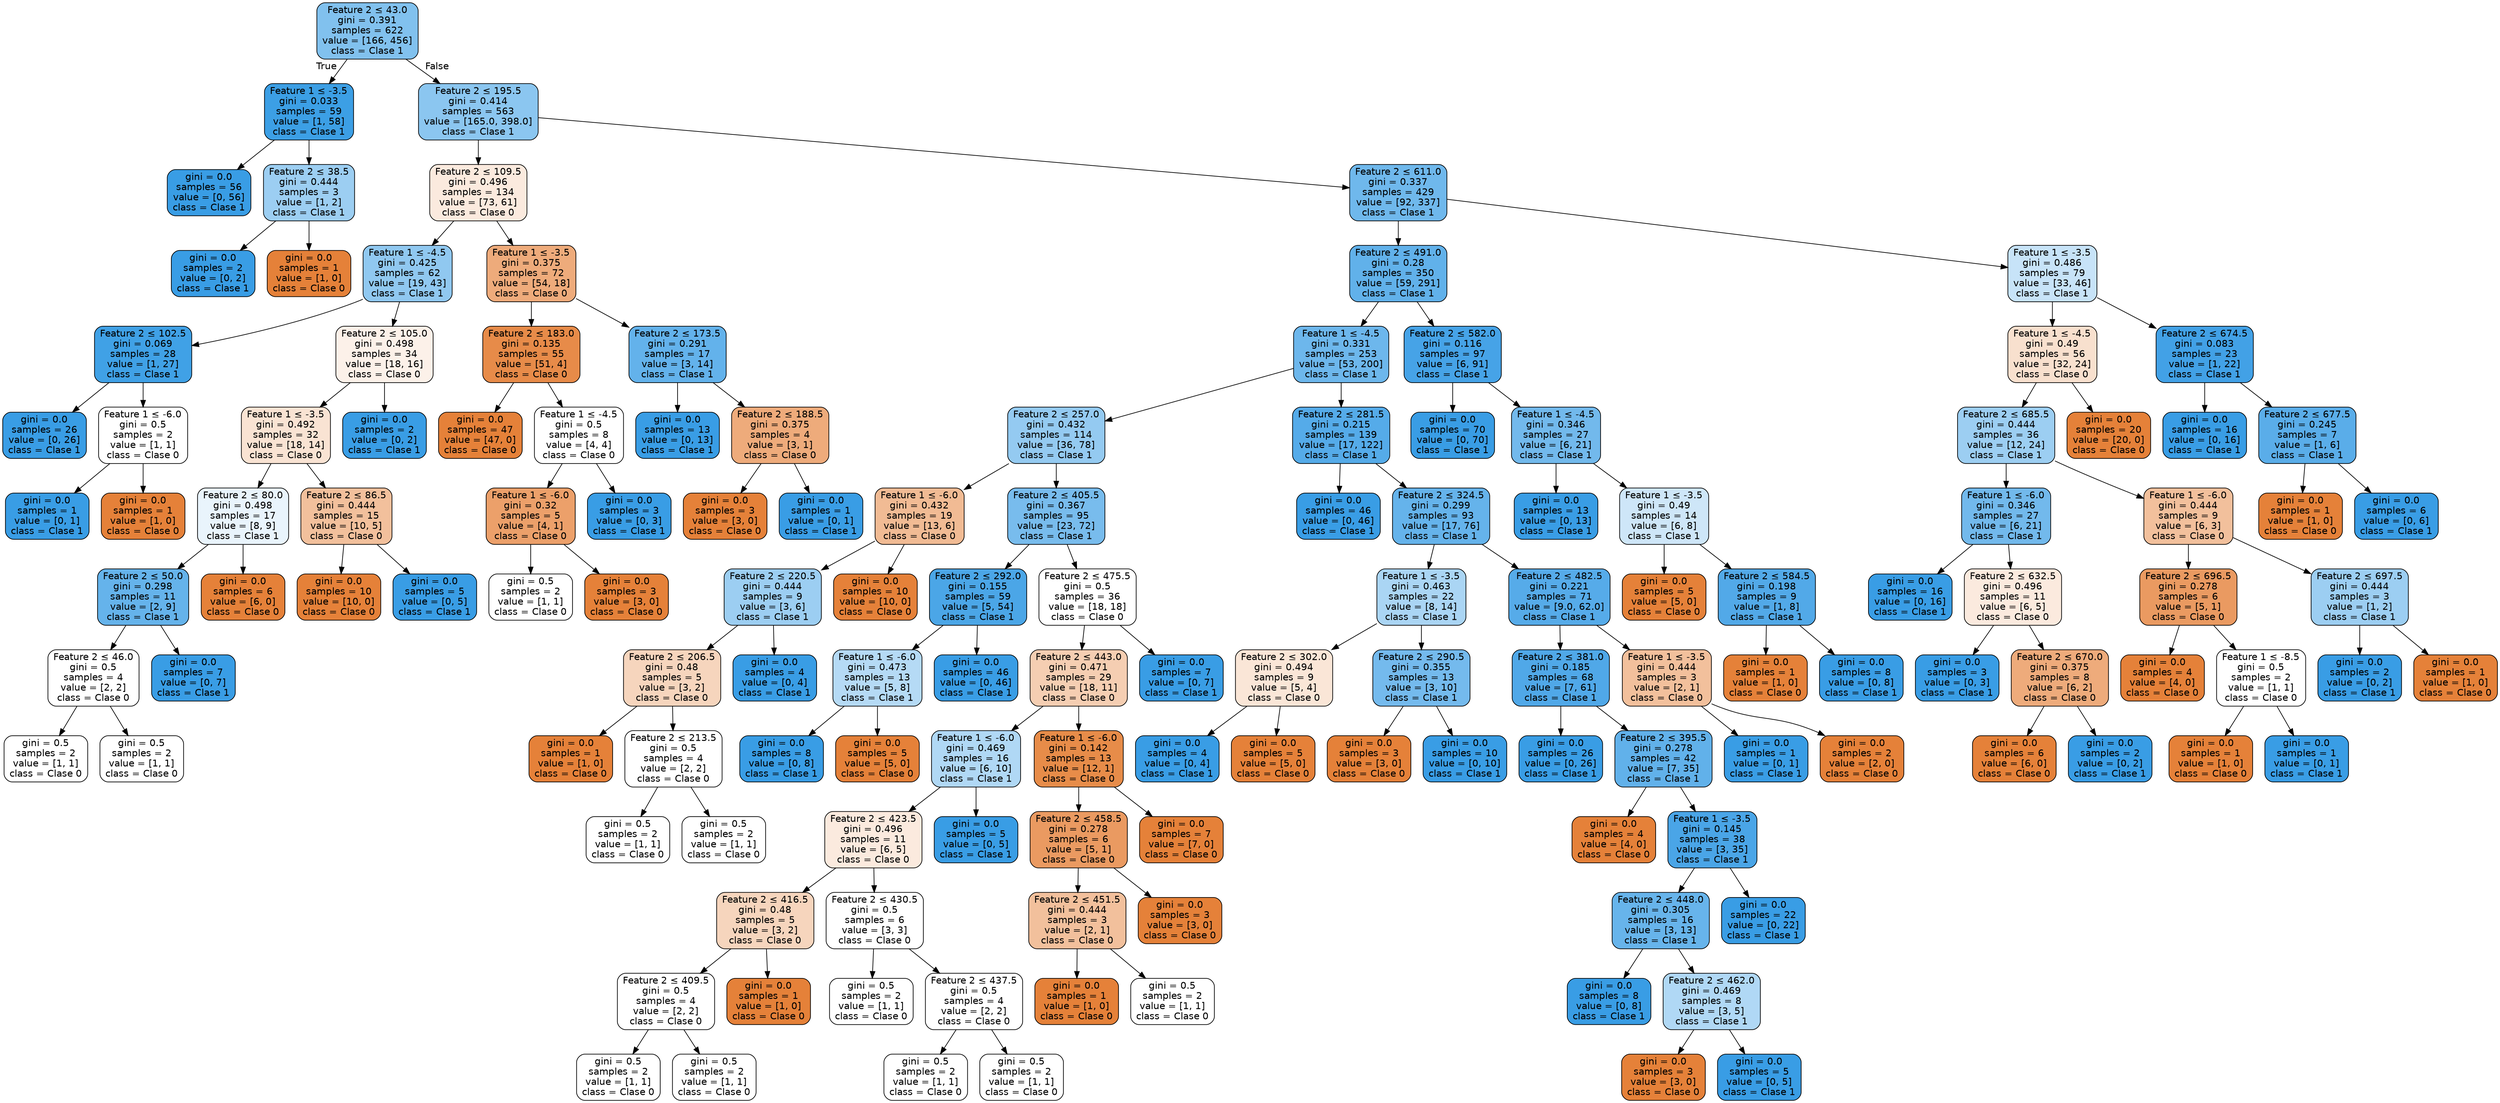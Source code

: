 digraph Tree {
node [shape=box, style="filled, rounded", color="black", fontname="helvetica"] ;
edge [fontname="helvetica"] ;
0 [label=<Feature 2 &le; 43.0<br/>gini = 0.391<br/>samples = 622<br/>value = [166, 456]<br/>class = Clase 1>, fillcolor="#81c1ee"] ;
1 [label=<Feature 1 &le; -3.5<br/>gini = 0.033<br/>samples = 59<br/>value = [1, 58]<br/>class = Clase 1>, fillcolor="#3c9fe5"] ;
0 -> 1 [labeldistance=2.5, labelangle=45, headlabel="True"] ;
2 [label=<gini = 0.0<br/>samples = 56<br/>value = [0, 56]<br/>class = Clase 1>, fillcolor="#399de5"] ;
1 -> 2 ;
3 [label=<Feature 2 &le; 38.5<br/>gini = 0.444<br/>samples = 3<br/>value = [1, 2]<br/>class = Clase 1>, fillcolor="#9ccef2"] ;
1 -> 3 ;
4 [label=<gini = 0.0<br/>samples = 2<br/>value = [0, 2]<br/>class = Clase 1>, fillcolor="#399de5"] ;
3 -> 4 ;
5 [label=<gini = 0.0<br/>samples = 1<br/>value = [1, 0]<br/>class = Clase 0>, fillcolor="#e58139"] ;
3 -> 5 ;
6 [label=<Feature 2 &le; 195.5<br/>gini = 0.414<br/>samples = 563<br/>value = [165.0, 398.0]<br/>class = Clase 1>, fillcolor="#8bc6f0"] ;
0 -> 6 [labeldistance=2.5, labelangle=-45, headlabel="False"] ;
7 [label=<Feature 2 &le; 109.5<br/>gini = 0.496<br/>samples = 134<br/>value = [73, 61]<br/>class = Clase 0>, fillcolor="#fbeade"] ;
6 -> 7 ;
8 [label=<Feature 1 &le; -4.5<br/>gini = 0.425<br/>samples = 62<br/>value = [19, 43]<br/>class = Clase 1>, fillcolor="#90c8f0"] ;
7 -> 8 ;
9 [label=<Feature 2 &le; 102.5<br/>gini = 0.069<br/>samples = 28<br/>value = [1, 27]<br/>class = Clase 1>, fillcolor="#40a1e6"] ;
8 -> 9 ;
10 [label=<gini = 0.0<br/>samples = 26<br/>value = [0, 26]<br/>class = Clase 1>, fillcolor="#399de5"] ;
9 -> 10 ;
11 [label=<Feature 1 &le; -6.0<br/>gini = 0.5<br/>samples = 2<br/>value = [1, 1]<br/>class = Clase 0>, fillcolor="#ffffff"] ;
9 -> 11 ;
12 [label=<gini = 0.0<br/>samples = 1<br/>value = [0, 1]<br/>class = Clase 1>, fillcolor="#399de5"] ;
11 -> 12 ;
13 [label=<gini = 0.0<br/>samples = 1<br/>value = [1, 0]<br/>class = Clase 0>, fillcolor="#e58139"] ;
11 -> 13 ;
14 [label=<Feature 2 &le; 105.0<br/>gini = 0.498<br/>samples = 34<br/>value = [18, 16]<br/>class = Clase 0>, fillcolor="#fcf1e9"] ;
8 -> 14 ;
15 [label=<Feature 1 &le; -3.5<br/>gini = 0.492<br/>samples = 32<br/>value = [18, 14]<br/>class = Clase 0>, fillcolor="#f9e3d3"] ;
14 -> 15 ;
16 [label=<Feature 2 &le; 80.0<br/>gini = 0.498<br/>samples = 17<br/>value = [8, 9]<br/>class = Clase 1>, fillcolor="#e9f4fc"] ;
15 -> 16 ;
17 [label=<Feature 2 &le; 50.0<br/>gini = 0.298<br/>samples = 11<br/>value = [2, 9]<br/>class = Clase 1>, fillcolor="#65b3eb"] ;
16 -> 17 ;
18 [label=<Feature 2 &le; 46.0<br/>gini = 0.5<br/>samples = 4<br/>value = [2, 2]<br/>class = Clase 0>, fillcolor="#ffffff"] ;
17 -> 18 ;
19 [label=<gini = 0.5<br/>samples = 2<br/>value = [1, 1]<br/>class = Clase 0>, fillcolor="#ffffff"] ;
18 -> 19 ;
20 [label=<gini = 0.5<br/>samples = 2<br/>value = [1, 1]<br/>class = Clase 0>, fillcolor="#ffffff"] ;
18 -> 20 ;
21 [label=<gini = 0.0<br/>samples = 7<br/>value = [0, 7]<br/>class = Clase 1>, fillcolor="#399de5"] ;
17 -> 21 ;
22 [label=<gini = 0.0<br/>samples = 6<br/>value = [6, 0]<br/>class = Clase 0>, fillcolor="#e58139"] ;
16 -> 22 ;
23 [label=<Feature 2 &le; 86.5<br/>gini = 0.444<br/>samples = 15<br/>value = [10, 5]<br/>class = Clase 0>, fillcolor="#f2c09c"] ;
15 -> 23 ;
24 [label=<gini = 0.0<br/>samples = 10<br/>value = [10, 0]<br/>class = Clase 0>, fillcolor="#e58139"] ;
23 -> 24 ;
25 [label=<gini = 0.0<br/>samples = 5<br/>value = [0, 5]<br/>class = Clase 1>, fillcolor="#399de5"] ;
23 -> 25 ;
26 [label=<gini = 0.0<br/>samples = 2<br/>value = [0, 2]<br/>class = Clase 1>, fillcolor="#399de5"] ;
14 -> 26 ;
27 [label=<Feature 1 &le; -3.5<br/>gini = 0.375<br/>samples = 72<br/>value = [54, 18]<br/>class = Clase 0>, fillcolor="#eeab7b"] ;
7 -> 27 ;
28 [label=<Feature 2 &le; 183.0<br/>gini = 0.135<br/>samples = 55<br/>value = [51, 4]<br/>class = Clase 0>, fillcolor="#e78b49"] ;
27 -> 28 ;
29 [label=<gini = 0.0<br/>samples = 47<br/>value = [47, 0]<br/>class = Clase 0>, fillcolor="#e58139"] ;
28 -> 29 ;
30 [label=<Feature 1 &le; -4.5<br/>gini = 0.5<br/>samples = 8<br/>value = [4, 4]<br/>class = Clase 0>, fillcolor="#ffffff"] ;
28 -> 30 ;
31 [label=<Feature 1 &le; -6.0<br/>gini = 0.32<br/>samples = 5<br/>value = [4, 1]<br/>class = Clase 0>, fillcolor="#eca06a"] ;
30 -> 31 ;
32 [label=<gini = 0.5<br/>samples = 2<br/>value = [1, 1]<br/>class = Clase 0>, fillcolor="#ffffff"] ;
31 -> 32 ;
33 [label=<gini = 0.0<br/>samples = 3<br/>value = [3, 0]<br/>class = Clase 0>, fillcolor="#e58139"] ;
31 -> 33 ;
34 [label=<gini = 0.0<br/>samples = 3<br/>value = [0, 3]<br/>class = Clase 1>, fillcolor="#399de5"] ;
30 -> 34 ;
35 [label=<Feature 2 &le; 173.5<br/>gini = 0.291<br/>samples = 17<br/>value = [3, 14]<br/>class = Clase 1>, fillcolor="#63b2eb"] ;
27 -> 35 ;
36 [label=<gini = 0.0<br/>samples = 13<br/>value = [0, 13]<br/>class = Clase 1>, fillcolor="#399de5"] ;
35 -> 36 ;
37 [label=<Feature 2 &le; 188.5<br/>gini = 0.375<br/>samples = 4<br/>value = [3, 1]<br/>class = Clase 0>, fillcolor="#eeab7b"] ;
35 -> 37 ;
38 [label=<gini = 0.0<br/>samples = 3<br/>value = [3, 0]<br/>class = Clase 0>, fillcolor="#e58139"] ;
37 -> 38 ;
39 [label=<gini = 0.0<br/>samples = 1<br/>value = [0, 1]<br/>class = Clase 1>, fillcolor="#399de5"] ;
37 -> 39 ;
40 [label=<Feature 2 &le; 611.0<br/>gini = 0.337<br/>samples = 429<br/>value = [92, 337]<br/>class = Clase 1>, fillcolor="#6fb8ec"] ;
6 -> 40 ;
41 [label=<Feature 2 &le; 491.0<br/>gini = 0.28<br/>samples = 350<br/>value = [59, 291]<br/>class = Clase 1>, fillcolor="#61b1ea"] ;
40 -> 41 ;
42 [label=<Feature 1 &le; -4.5<br/>gini = 0.331<br/>samples = 253<br/>value = [53, 200]<br/>class = Clase 1>, fillcolor="#6db7ec"] ;
41 -> 42 ;
43 [label=<Feature 2 &le; 257.0<br/>gini = 0.432<br/>samples = 114<br/>value = [36, 78]<br/>class = Clase 1>, fillcolor="#94caf1"] ;
42 -> 43 ;
44 [label=<Feature 1 &le; -6.0<br/>gini = 0.432<br/>samples = 19<br/>value = [13, 6]<br/>class = Clase 0>, fillcolor="#f1bb94"] ;
43 -> 44 ;
45 [label=<Feature 2 &le; 220.5<br/>gini = 0.444<br/>samples = 9<br/>value = [3, 6]<br/>class = Clase 1>, fillcolor="#9ccef2"] ;
44 -> 45 ;
46 [label=<Feature 2 &le; 206.5<br/>gini = 0.48<br/>samples = 5<br/>value = [3, 2]<br/>class = Clase 0>, fillcolor="#f6d5bd"] ;
45 -> 46 ;
47 [label=<gini = 0.0<br/>samples = 1<br/>value = [1, 0]<br/>class = Clase 0>, fillcolor="#e58139"] ;
46 -> 47 ;
48 [label=<Feature 2 &le; 213.5<br/>gini = 0.5<br/>samples = 4<br/>value = [2, 2]<br/>class = Clase 0>, fillcolor="#ffffff"] ;
46 -> 48 ;
49 [label=<gini = 0.5<br/>samples = 2<br/>value = [1, 1]<br/>class = Clase 0>, fillcolor="#ffffff"] ;
48 -> 49 ;
50 [label=<gini = 0.5<br/>samples = 2<br/>value = [1, 1]<br/>class = Clase 0>, fillcolor="#ffffff"] ;
48 -> 50 ;
51 [label=<gini = 0.0<br/>samples = 4<br/>value = [0, 4]<br/>class = Clase 1>, fillcolor="#399de5"] ;
45 -> 51 ;
52 [label=<gini = 0.0<br/>samples = 10<br/>value = [10, 0]<br/>class = Clase 0>, fillcolor="#e58139"] ;
44 -> 52 ;
53 [label=<Feature 2 &le; 405.5<br/>gini = 0.367<br/>samples = 95<br/>value = [23, 72]<br/>class = Clase 1>, fillcolor="#78bced"] ;
43 -> 53 ;
54 [label=<Feature 2 &le; 292.0<br/>gini = 0.155<br/>samples = 59<br/>value = [5, 54]<br/>class = Clase 1>, fillcolor="#4ba6e7"] ;
53 -> 54 ;
55 [label=<Feature 1 &le; -6.0<br/>gini = 0.473<br/>samples = 13<br/>value = [5, 8]<br/>class = Clase 1>, fillcolor="#b5daf5"] ;
54 -> 55 ;
56 [label=<gini = 0.0<br/>samples = 8<br/>value = [0, 8]<br/>class = Clase 1>, fillcolor="#399de5"] ;
55 -> 56 ;
57 [label=<gini = 0.0<br/>samples = 5<br/>value = [5, 0]<br/>class = Clase 0>, fillcolor="#e58139"] ;
55 -> 57 ;
58 [label=<gini = 0.0<br/>samples = 46<br/>value = [0, 46]<br/>class = Clase 1>, fillcolor="#399de5"] ;
54 -> 58 ;
59 [label=<Feature 2 &le; 475.5<br/>gini = 0.5<br/>samples = 36<br/>value = [18, 18]<br/>class = Clase 0>, fillcolor="#ffffff"] ;
53 -> 59 ;
60 [label=<Feature 2 &le; 443.0<br/>gini = 0.471<br/>samples = 29<br/>value = [18, 11]<br/>class = Clase 0>, fillcolor="#f5ceb2"] ;
59 -> 60 ;
61 [label=<Feature 1 &le; -6.0<br/>gini = 0.469<br/>samples = 16<br/>value = [6, 10]<br/>class = Clase 1>, fillcolor="#b0d8f5"] ;
60 -> 61 ;
62 [label=<Feature 2 &le; 423.5<br/>gini = 0.496<br/>samples = 11<br/>value = [6, 5]<br/>class = Clase 0>, fillcolor="#fbeade"] ;
61 -> 62 ;
63 [label=<Feature 2 &le; 416.5<br/>gini = 0.48<br/>samples = 5<br/>value = [3, 2]<br/>class = Clase 0>, fillcolor="#f6d5bd"] ;
62 -> 63 ;
64 [label=<Feature 2 &le; 409.5<br/>gini = 0.5<br/>samples = 4<br/>value = [2, 2]<br/>class = Clase 0>, fillcolor="#ffffff"] ;
63 -> 64 ;
65 [label=<gini = 0.5<br/>samples = 2<br/>value = [1, 1]<br/>class = Clase 0>, fillcolor="#ffffff"] ;
64 -> 65 ;
66 [label=<gini = 0.5<br/>samples = 2<br/>value = [1, 1]<br/>class = Clase 0>, fillcolor="#ffffff"] ;
64 -> 66 ;
67 [label=<gini = 0.0<br/>samples = 1<br/>value = [1, 0]<br/>class = Clase 0>, fillcolor="#e58139"] ;
63 -> 67 ;
68 [label=<Feature 2 &le; 430.5<br/>gini = 0.5<br/>samples = 6<br/>value = [3, 3]<br/>class = Clase 0>, fillcolor="#ffffff"] ;
62 -> 68 ;
69 [label=<gini = 0.5<br/>samples = 2<br/>value = [1, 1]<br/>class = Clase 0>, fillcolor="#ffffff"] ;
68 -> 69 ;
70 [label=<Feature 2 &le; 437.5<br/>gini = 0.5<br/>samples = 4<br/>value = [2, 2]<br/>class = Clase 0>, fillcolor="#ffffff"] ;
68 -> 70 ;
71 [label=<gini = 0.5<br/>samples = 2<br/>value = [1, 1]<br/>class = Clase 0>, fillcolor="#ffffff"] ;
70 -> 71 ;
72 [label=<gini = 0.5<br/>samples = 2<br/>value = [1, 1]<br/>class = Clase 0>, fillcolor="#ffffff"] ;
70 -> 72 ;
73 [label=<gini = 0.0<br/>samples = 5<br/>value = [0, 5]<br/>class = Clase 1>, fillcolor="#399de5"] ;
61 -> 73 ;
74 [label=<Feature 1 &le; -6.0<br/>gini = 0.142<br/>samples = 13<br/>value = [12, 1]<br/>class = Clase 0>, fillcolor="#e78c49"] ;
60 -> 74 ;
75 [label=<Feature 2 &le; 458.5<br/>gini = 0.278<br/>samples = 6<br/>value = [5, 1]<br/>class = Clase 0>, fillcolor="#ea9a61"] ;
74 -> 75 ;
76 [label=<Feature 2 &le; 451.5<br/>gini = 0.444<br/>samples = 3<br/>value = [2, 1]<br/>class = Clase 0>, fillcolor="#f2c09c"] ;
75 -> 76 ;
77 [label=<gini = 0.0<br/>samples = 1<br/>value = [1, 0]<br/>class = Clase 0>, fillcolor="#e58139"] ;
76 -> 77 ;
78 [label=<gini = 0.5<br/>samples = 2<br/>value = [1, 1]<br/>class = Clase 0>, fillcolor="#ffffff"] ;
76 -> 78 ;
79 [label=<gini = 0.0<br/>samples = 3<br/>value = [3, 0]<br/>class = Clase 0>, fillcolor="#e58139"] ;
75 -> 79 ;
80 [label=<gini = 0.0<br/>samples = 7<br/>value = [7, 0]<br/>class = Clase 0>, fillcolor="#e58139"] ;
74 -> 80 ;
81 [label=<gini = 0.0<br/>samples = 7<br/>value = [0, 7]<br/>class = Clase 1>, fillcolor="#399de5"] ;
59 -> 81 ;
82 [label=<Feature 2 &le; 281.5<br/>gini = 0.215<br/>samples = 139<br/>value = [17, 122]<br/>class = Clase 1>, fillcolor="#55abe9"] ;
42 -> 82 ;
83 [label=<gini = 0.0<br/>samples = 46<br/>value = [0, 46]<br/>class = Clase 1>, fillcolor="#399de5"] ;
82 -> 83 ;
84 [label=<Feature 2 &le; 324.5<br/>gini = 0.299<br/>samples = 93<br/>value = [17, 76]<br/>class = Clase 1>, fillcolor="#65b3eb"] ;
82 -> 84 ;
85 [label=<Feature 1 &le; -3.5<br/>gini = 0.463<br/>samples = 22<br/>value = [8, 14]<br/>class = Clase 1>, fillcolor="#aad5f4"] ;
84 -> 85 ;
86 [label=<Feature 2 &le; 302.0<br/>gini = 0.494<br/>samples = 9<br/>value = [5, 4]<br/>class = Clase 0>, fillcolor="#fae6d7"] ;
85 -> 86 ;
87 [label=<gini = 0.0<br/>samples = 4<br/>value = [0, 4]<br/>class = Clase 1>, fillcolor="#399de5"] ;
86 -> 87 ;
88 [label=<gini = 0.0<br/>samples = 5<br/>value = [5, 0]<br/>class = Clase 0>, fillcolor="#e58139"] ;
86 -> 88 ;
89 [label=<Feature 2 &le; 290.5<br/>gini = 0.355<br/>samples = 13<br/>value = [3, 10]<br/>class = Clase 1>, fillcolor="#74baed"] ;
85 -> 89 ;
90 [label=<gini = 0.0<br/>samples = 3<br/>value = [3, 0]<br/>class = Clase 0>, fillcolor="#e58139"] ;
89 -> 90 ;
91 [label=<gini = 0.0<br/>samples = 10<br/>value = [0, 10]<br/>class = Clase 1>, fillcolor="#399de5"] ;
89 -> 91 ;
92 [label=<Feature 2 &le; 482.5<br/>gini = 0.221<br/>samples = 71<br/>value = [9.0, 62.0]<br/>class = Clase 1>, fillcolor="#56abe9"] ;
84 -> 92 ;
93 [label=<Feature 2 &le; 381.0<br/>gini = 0.185<br/>samples = 68<br/>value = [7, 61]<br/>class = Clase 1>, fillcolor="#50a8e8"] ;
92 -> 93 ;
94 [label=<gini = 0.0<br/>samples = 26<br/>value = [0, 26]<br/>class = Clase 1>, fillcolor="#399de5"] ;
93 -> 94 ;
95 [label=<Feature 2 &le; 395.5<br/>gini = 0.278<br/>samples = 42<br/>value = [7, 35]<br/>class = Clase 1>, fillcolor="#61b1ea"] ;
93 -> 95 ;
96 [label=<gini = 0.0<br/>samples = 4<br/>value = [4, 0]<br/>class = Clase 0>, fillcolor="#e58139"] ;
95 -> 96 ;
97 [label=<Feature 1 &le; -3.5<br/>gini = 0.145<br/>samples = 38<br/>value = [3, 35]<br/>class = Clase 1>, fillcolor="#4aa5e7"] ;
95 -> 97 ;
98 [label=<Feature 2 &le; 448.0<br/>gini = 0.305<br/>samples = 16<br/>value = [3, 13]<br/>class = Clase 1>, fillcolor="#67b4eb"] ;
97 -> 98 ;
99 [label=<gini = 0.0<br/>samples = 8<br/>value = [0, 8]<br/>class = Clase 1>, fillcolor="#399de5"] ;
98 -> 99 ;
100 [label=<Feature 2 &le; 462.0<br/>gini = 0.469<br/>samples = 8<br/>value = [3, 5]<br/>class = Clase 1>, fillcolor="#b0d8f5"] ;
98 -> 100 ;
101 [label=<gini = 0.0<br/>samples = 3<br/>value = [3, 0]<br/>class = Clase 0>, fillcolor="#e58139"] ;
100 -> 101 ;
102 [label=<gini = 0.0<br/>samples = 5<br/>value = [0, 5]<br/>class = Clase 1>, fillcolor="#399de5"] ;
100 -> 102 ;
103 [label=<gini = 0.0<br/>samples = 22<br/>value = [0, 22]<br/>class = Clase 1>, fillcolor="#399de5"] ;
97 -> 103 ;
104 [label=<Feature 1 &le; -3.5<br/>gini = 0.444<br/>samples = 3<br/>value = [2, 1]<br/>class = Clase 0>, fillcolor="#f2c09c"] ;
92 -> 104 ;
105 [label=<gini = 0.0<br/>samples = 1<br/>value = [0, 1]<br/>class = Clase 1>, fillcolor="#399de5"] ;
104 -> 105 ;
106 [label=<gini = 0.0<br/>samples = 2<br/>value = [2, 0]<br/>class = Clase 0>, fillcolor="#e58139"] ;
104 -> 106 ;
107 [label=<Feature 2 &le; 582.0<br/>gini = 0.116<br/>samples = 97<br/>value = [6, 91]<br/>class = Clase 1>, fillcolor="#46a3e7"] ;
41 -> 107 ;
108 [label=<gini = 0.0<br/>samples = 70<br/>value = [0, 70]<br/>class = Clase 1>, fillcolor="#399de5"] ;
107 -> 108 ;
109 [label=<Feature 1 &le; -4.5<br/>gini = 0.346<br/>samples = 27<br/>value = [6, 21]<br/>class = Clase 1>, fillcolor="#72b9ec"] ;
107 -> 109 ;
110 [label=<gini = 0.0<br/>samples = 13<br/>value = [0, 13]<br/>class = Clase 1>, fillcolor="#399de5"] ;
109 -> 110 ;
111 [label=<Feature 1 &le; -3.5<br/>gini = 0.49<br/>samples = 14<br/>value = [6, 8]<br/>class = Clase 1>, fillcolor="#cee6f8"] ;
109 -> 111 ;
112 [label=<gini = 0.0<br/>samples = 5<br/>value = [5, 0]<br/>class = Clase 0>, fillcolor="#e58139"] ;
111 -> 112 ;
113 [label=<Feature 2 &le; 584.5<br/>gini = 0.198<br/>samples = 9<br/>value = [1, 8]<br/>class = Clase 1>, fillcolor="#52a9e8"] ;
111 -> 113 ;
114 [label=<gini = 0.0<br/>samples = 1<br/>value = [1, 0]<br/>class = Clase 0>, fillcolor="#e58139"] ;
113 -> 114 ;
115 [label=<gini = 0.0<br/>samples = 8<br/>value = [0, 8]<br/>class = Clase 1>, fillcolor="#399de5"] ;
113 -> 115 ;
116 [label=<Feature 1 &le; -3.5<br/>gini = 0.486<br/>samples = 79<br/>value = [33, 46]<br/>class = Clase 1>, fillcolor="#c7e3f8"] ;
40 -> 116 ;
117 [label=<Feature 1 &le; -4.5<br/>gini = 0.49<br/>samples = 56<br/>value = [32, 24]<br/>class = Clase 0>, fillcolor="#f8e0ce"] ;
116 -> 117 ;
118 [label=<Feature 2 &le; 685.5<br/>gini = 0.444<br/>samples = 36<br/>value = [12, 24]<br/>class = Clase 1>, fillcolor="#9ccef2"] ;
117 -> 118 ;
119 [label=<Feature 1 &le; -6.0<br/>gini = 0.346<br/>samples = 27<br/>value = [6, 21]<br/>class = Clase 1>, fillcolor="#72b9ec"] ;
118 -> 119 ;
120 [label=<gini = 0.0<br/>samples = 16<br/>value = [0, 16]<br/>class = Clase 1>, fillcolor="#399de5"] ;
119 -> 120 ;
121 [label=<Feature 2 &le; 632.5<br/>gini = 0.496<br/>samples = 11<br/>value = [6, 5]<br/>class = Clase 0>, fillcolor="#fbeade"] ;
119 -> 121 ;
122 [label=<gini = 0.0<br/>samples = 3<br/>value = [0, 3]<br/>class = Clase 1>, fillcolor="#399de5"] ;
121 -> 122 ;
123 [label=<Feature 2 &le; 670.0<br/>gini = 0.375<br/>samples = 8<br/>value = [6, 2]<br/>class = Clase 0>, fillcolor="#eeab7b"] ;
121 -> 123 ;
124 [label=<gini = 0.0<br/>samples = 6<br/>value = [6, 0]<br/>class = Clase 0>, fillcolor="#e58139"] ;
123 -> 124 ;
125 [label=<gini = 0.0<br/>samples = 2<br/>value = [0, 2]<br/>class = Clase 1>, fillcolor="#399de5"] ;
123 -> 125 ;
126 [label=<Feature 1 &le; -6.0<br/>gini = 0.444<br/>samples = 9<br/>value = [6, 3]<br/>class = Clase 0>, fillcolor="#f2c09c"] ;
118 -> 126 ;
127 [label=<Feature 2 &le; 696.5<br/>gini = 0.278<br/>samples = 6<br/>value = [5, 1]<br/>class = Clase 0>, fillcolor="#ea9a61"] ;
126 -> 127 ;
128 [label=<gini = 0.0<br/>samples = 4<br/>value = [4, 0]<br/>class = Clase 0>, fillcolor="#e58139"] ;
127 -> 128 ;
129 [label=<Feature 1 &le; -8.5<br/>gini = 0.5<br/>samples = 2<br/>value = [1, 1]<br/>class = Clase 0>, fillcolor="#ffffff"] ;
127 -> 129 ;
130 [label=<gini = 0.0<br/>samples = 1<br/>value = [1, 0]<br/>class = Clase 0>, fillcolor="#e58139"] ;
129 -> 130 ;
131 [label=<gini = 0.0<br/>samples = 1<br/>value = [0, 1]<br/>class = Clase 1>, fillcolor="#399de5"] ;
129 -> 131 ;
132 [label=<Feature 2 &le; 697.5<br/>gini = 0.444<br/>samples = 3<br/>value = [1, 2]<br/>class = Clase 1>, fillcolor="#9ccef2"] ;
126 -> 132 ;
133 [label=<gini = 0.0<br/>samples = 2<br/>value = [0, 2]<br/>class = Clase 1>, fillcolor="#399de5"] ;
132 -> 133 ;
134 [label=<gini = 0.0<br/>samples = 1<br/>value = [1, 0]<br/>class = Clase 0>, fillcolor="#e58139"] ;
132 -> 134 ;
135 [label=<gini = 0.0<br/>samples = 20<br/>value = [20, 0]<br/>class = Clase 0>, fillcolor="#e58139"] ;
117 -> 135 ;
136 [label=<Feature 2 &le; 674.5<br/>gini = 0.083<br/>samples = 23<br/>value = [1, 22]<br/>class = Clase 1>, fillcolor="#42a1e6"] ;
116 -> 136 ;
137 [label=<gini = 0.0<br/>samples = 16<br/>value = [0, 16]<br/>class = Clase 1>, fillcolor="#399de5"] ;
136 -> 137 ;
138 [label=<Feature 2 &le; 677.5<br/>gini = 0.245<br/>samples = 7<br/>value = [1, 6]<br/>class = Clase 1>, fillcolor="#5aade9"] ;
136 -> 138 ;
139 [label=<gini = 0.0<br/>samples = 1<br/>value = [1, 0]<br/>class = Clase 0>, fillcolor="#e58139"] ;
138 -> 139 ;
140 [label=<gini = 0.0<br/>samples = 6<br/>value = [0, 6]<br/>class = Clase 1>, fillcolor="#399de5"] ;
138 -> 140 ;
}
